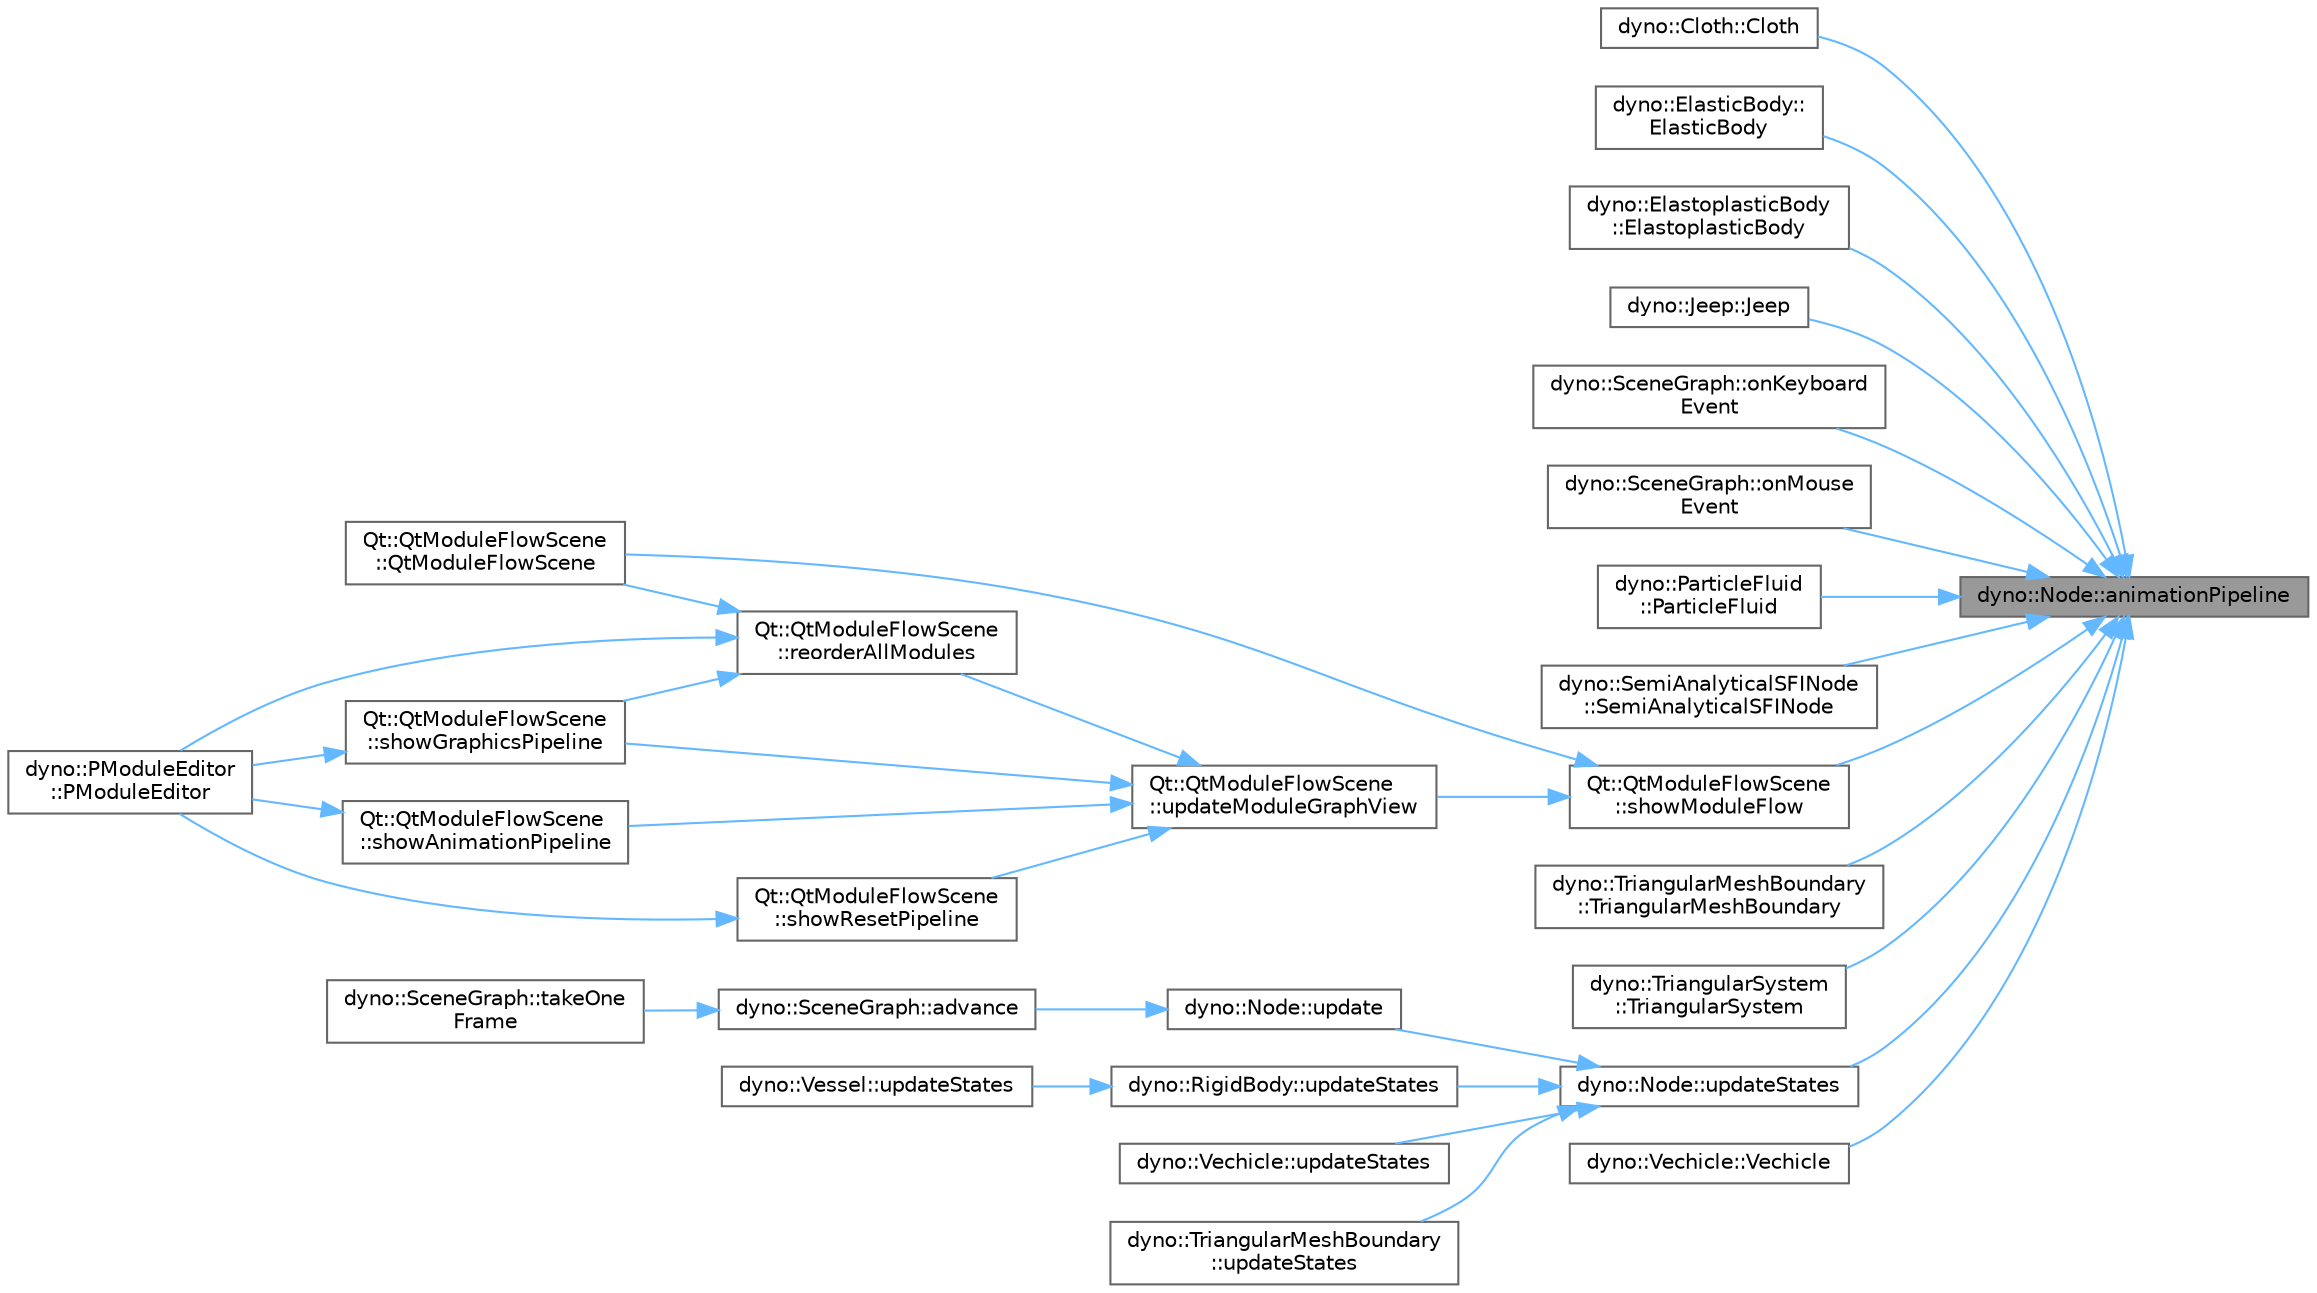 digraph "dyno::Node::animationPipeline"
{
 // LATEX_PDF_SIZE
  bgcolor="transparent";
  edge [fontname=Helvetica,fontsize=10,labelfontname=Helvetica,labelfontsize=10];
  node [fontname=Helvetica,fontsize=10,shape=box,height=0.2,width=0.4];
  rankdir="RL";
  Node1 [id="Node000001",label="dyno::Node::animationPipeline",height=0.2,width=0.4,color="gray40", fillcolor="grey60", style="filled", fontcolor="black",tooltip=" "];
  Node1 -> Node2 [id="edge1_Node000001_Node000002",dir="back",color="steelblue1",style="solid",tooltip=" "];
  Node2 [id="Node000002",label="dyno::Cloth::Cloth",height=0.2,width=0.4,color="grey40", fillcolor="white", style="filled",URL="$classdyno_1_1_cloth.html#a72797d7f33038d2bcb844c4b1517c1bd",tooltip=" "];
  Node1 -> Node3 [id="edge2_Node000001_Node000003",dir="back",color="steelblue1",style="solid",tooltip=" "];
  Node3 [id="Node000003",label="dyno::ElasticBody::\lElasticBody",height=0.2,width=0.4,color="grey40", fillcolor="white", style="filled",URL="$classdyno_1_1_elastic_body.html#abfe5363124cf40ae385b822ec81fe214",tooltip=" "];
  Node1 -> Node4 [id="edge3_Node000001_Node000004",dir="back",color="steelblue1",style="solid",tooltip=" "];
  Node4 [id="Node000004",label="dyno::ElastoplasticBody\l::ElastoplasticBody",height=0.2,width=0.4,color="grey40", fillcolor="white", style="filled",URL="$classdyno_1_1_elastoplastic_body.html#a202915f175ed04bc530a82f0d0342fac",tooltip=" "];
  Node1 -> Node5 [id="edge4_Node000001_Node000005",dir="back",color="steelblue1",style="solid",tooltip=" "];
  Node5 [id="Node000005",label="dyno::Jeep::Jeep",height=0.2,width=0.4,color="grey40", fillcolor="white", style="filled",URL="$classdyno_1_1_jeep.html#a2ea22ab83e9ce9596b453d8c178a3f53",tooltip=" "];
  Node1 -> Node6 [id="edge5_Node000001_Node000006",dir="back",color="steelblue1",style="solid",tooltip=" "];
  Node6 [id="Node000006",label="dyno::SceneGraph::onKeyboard\lEvent",height=0.2,width=0.4,color="grey40", fillcolor="white", style="filled",URL="$classdyno_1_1_scene_graph.html#abf7b1ab850b4d2c7632e324fb27d1661",tooltip=" "];
  Node1 -> Node7 [id="edge6_Node000001_Node000007",dir="back",color="steelblue1",style="solid",tooltip=" "];
  Node7 [id="Node000007",label="dyno::SceneGraph::onMouse\lEvent",height=0.2,width=0.4,color="grey40", fillcolor="white", style="filled",URL="$classdyno_1_1_scene_graph.html#a75ac4850c0d453379b086f34f5c247c5",tooltip=" "];
  Node1 -> Node8 [id="edge7_Node000001_Node000008",dir="back",color="steelblue1",style="solid",tooltip=" "];
  Node8 [id="Node000008",label="dyno::ParticleFluid\l::ParticleFluid",height=0.2,width=0.4,color="grey40", fillcolor="white", style="filled",URL="$classdyno_1_1_particle_fluid.html#afa48f9370686aea2745ebd826397357f",tooltip=" "];
  Node1 -> Node9 [id="edge8_Node000001_Node000009",dir="back",color="steelblue1",style="solid",tooltip=" "];
  Node9 [id="Node000009",label="dyno::SemiAnalyticalSFINode\l::SemiAnalyticalSFINode",height=0.2,width=0.4,color="grey40", fillcolor="white", style="filled",URL="$classdyno_1_1_semi_analytical_s_f_i_node.html#ab7d08dfc3a7bb2ca6d09852437d29730",tooltip=" "];
  Node1 -> Node10 [id="edge9_Node000001_Node000010",dir="back",color="steelblue1",style="solid",tooltip=" "];
  Node10 [id="Node000010",label="Qt::QtModuleFlowScene\l::showModuleFlow",height=0.2,width=0.4,color="grey40", fillcolor="white", style="filled",URL="$class_qt_1_1_qt_module_flow_scene.html#ab47d437f682b9803944bd89b8accc29a",tooltip=" "];
  Node10 -> Node11 [id="edge10_Node000010_Node000011",dir="back",color="steelblue1",style="solid",tooltip=" "];
  Node11 [id="Node000011",label="Qt::QtModuleFlowScene\l::QtModuleFlowScene",height=0.2,width=0.4,color="grey40", fillcolor="white", style="filled",URL="$class_qt_1_1_qt_module_flow_scene.html#ab19f78cfb9699a18375c5be14679f4d0",tooltip=" "];
  Node10 -> Node12 [id="edge11_Node000010_Node000012",dir="back",color="steelblue1",style="solid",tooltip=" "];
  Node12 [id="Node000012",label="Qt::QtModuleFlowScene\l::updateModuleGraphView",height=0.2,width=0.4,color="grey40", fillcolor="white", style="filled",URL="$class_qt_1_1_qt_module_flow_scene.html#a5adb4cec576710a317f374c34d0e11b4",tooltip=" "];
  Node12 -> Node13 [id="edge12_Node000012_Node000013",dir="back",color="steelblue1",style="solid",tooltip=" "];
  Node13 [id="Node000013",label="Qt::QtModuleFlowScene\l::reorderAllModules",height=0.2,width=0.4,color="grey40", fillcolor="white", style="filled",URL="$class_qt_1_1_qt_module_flow_scene.html#a0213026fd0192eca76280c076f49b7da",tooltip=" "];
  Node13 -> Node14 [id="edge13_Node000013_Node000014",dir="back",color="steelblue1",style="solid",tooltip=" "];
  Node14 [id="Node000014",label="dyno::PModuleEditor\l::PModuleEditor",height=0.2,width=0.4,color="grey40", fillcolor="white", style="filled",URL="$classdyno_1_1_p_module_editor.html#a697c5a914c0c2407c5f24551ad5c47d1",tooltip=" "];
  Node13 -> Node11 [id="edge14_Node000013_Node000011",dir="back",color="steelblue1",style="solid",tooltip=" "];
  Node13 -> Node15 [id="edge15_Node000013_Node000015",dir="back",color="steelblue1",style="solid",tooltip=" "];
  Node15 [id="Node000015",label="Qt::QtModuleFlowScene\l::showGraphicsPipeline",height=0.2,width=0.4,color="grey40", fillcolor="white", style="filled",URL="$class_qt_1_1_qt_module_flow_scene.html#acd15be0b4f83b75d7f65d55b58803624",tooltip=" "];
  Node15 -> Node14 [id="edge16_Node000015_Node000014",dir="back",color="steelblue1",style="solid",tooltip=" "];
  Node12 -> Node16 [id="edge17_Node000012_Node000016",dir="back",color="steelblue1",style="solid",tooltip=" "];
  Node16 [id="Node000016",label="Qt::QtModuleFlowScene\l::showAnimationPipeline",height=0.2,width=0.4,color="grey40", fillcolor="white", style="filled",URL="$class_qt_1_1_qt_module_flow_scene.html#addeed20a2928406fac8349fc3489ea4a",tooltip=" "];
  Node16 -> Node14 [id="edge18_Node000016_Node000014",dir="back",color="steelblue1",style="solid",tooltip=" "];
  Node12 -> Node15 [id="edge19_Node000012_Node000015",dir="back",color="steelblue1",style="solid",tooltip=" "];
  Node12 -> Node17 [id="edge20_Node000012_Node000017",dir="back",color="steelblue1",style="solid",tooltip=" "];
  Node17 [id="Node000017",label="Qt::QtModuleFlowScene\l::showResetPipeline",height=0.2,width=0.4,color="grey40", fillcolor="white", style="filled",URL="$class_qt_1_1_qt_module_flow_scene.html#af7703705ba566378630cc46198ad6ed8",tooltip=" "];
  Node17 -> Node14 [id="edge21_Node000017_Node000014",dir="back",color="steelblue1",style="solid",tooltip=" "];
  Node1 -> Node18 [id="edge22_Node000001_Node000018",dir="back",color="steelblue1",style="solid",tooltip=" "];
  Node18 [id="Node000018",label="dyno::TriangularMeshBoundary\l::TriangularMeshBoundary",height=0.2,width=0.4,color="grey40", fillcolor="white", style="filled",URL="$classdyno_1_1_triangular_mesh_boundary.html#a9a678db65cfc9107ee7c5ae3fcc6d2f2",tooltip=" "];
  Node1 -> Node19 [id="edge23_Node000001_Node000019",dir="back",color="steelblue1",style="solid",tooltip=" "];
  Node19 [id="Node000019",label="dyno::TriangularSystem\l::TriangularSystem",height=0.2,width=0.4,color="grey40", fillcolor="white", style="filled",URL="$classdyno_1_1_triangular_system.html#af6af1a688fffd5c44a7dc301644a23ec",tooltip=" "];
  Node1 -> Node20 [id="edge24_Node000001_Node000020",dir="back",color="steelblue1",style="solid",tooltip=" "];
  Node20 [id="Node000020",label="dyno::Node::updateStates",height=0.2,width=0.4,color="grey40", fillcolor="white", style="filled",URL="$classdyno_1_1_node.html#a4338663f7efbde6c56b506a8d89c896c",tooltip=" "];
  Node20 -> Node21 [id="edge25_Node000020_Node000021",dir="back",color="steelblue1",style="solid",tooltip=" "];
  Node21 [id="Node000021",label="dyno::Node::update",height=0.2,width=0.4,color="grey40", fillcolor="white", style="filled",URL="$classdyno_1_1_node.html#a6f4134d96000c896365332f798da5318",tooltip="Called every time interval."];
  Node21 -> Node22 [id="edge26_Node000021_Node000022",dir="back",color="steelblue1",style="solid",tooltip=" "];
  Node22 [id="Node000022",label="dyno::SceneGraph::advance",height=0.2,width=0.4,color="grey40", fillcolor="white", style="filled",URL="$classdyno_1_1_scene_graph.html#ae6cb9746dab4baaccb565671f6ab5d5d",tooltip=" "];
  Node22 -> Node23 [id="edge27_Node000022_Node000023",dir="back",color="steelblue1",style="solid",tooltip=" "];
  Node23 [id="Node000023",label="dyno::SceneGraph::takeOne\lFrame",height=0.2,width=0.4,color="grey40", fillcolor="white", style="filled",URL="$classdyno_1_1_scene_graph.html#a4db59a350803f47b98a3ebdc97b3f882",tooltip=" "];
  Node20 -> Node24 [id="edge28_Node000020_Node000024",dir="back",color="steelblue1",style="solid",tooltip=" "];
  Node24 [id="Node000024",label="dyno::RigidBody::updateStates",height=0.2,width=0.4,color="grey40", fillcolor="white", style="filled",URL="$classdyno_1_1_rigid_body.html#afa311e750c8986e1f9c3cae698b3f2cd",tooltip=" "];
  Node24 -> Node25 [id="edge29_Node000024_Node000025",dir="back",color="steelblue1",style="solid",tooltip=" "];
  Node25 [id="Node000025",label="dyno::Vessel::updateStates",height=0.2,width=0.4,color="grey40", fillcolor="white", style="filled",URL="$classdyno_1_1_vessel.html#a8c7d3e6dc48b70fcfed4958f6f8105a0",tooltip=" "];
  Node20 -> Node26 [id="edge30_Node000020_Node000026",dir="back",color="steelblue1",style="solid",tooltip=" "];
  Node26 [id="Node000026",label="dyno::Vechicle::updateStates",height=0.2,width=0.4,color="grey40", fillcolor="white", style="filled",URL="$classdyno_1_1_vechicle.html#a1f9f619c3a6bfc2d16769873af2bd7eb",tooltip=" "];
  Node20 -> Node27 [id="edge31_Node000020_Node000027",dir="back",color="steelblue1",style="solid",tooltip=" "];
  Node27 [id="Node000027",label="dyno::TriangularMeshBoundary\l::updateStates",height=0.2,width=0.4,color="grey40", fillcolor="white", style="filled",URL="$classdyno_1_1_triangular_mesh_boundary.html#aa1b9b6bf62410df7e88d8b032888fd3e",tooltip=" "];
  Node1 -> Node28 [id="edge32_Node000001_Node000028",dir="back",color="steelblue1",style="solid",tooltip=" "];
  Node28 [id="Node000028",label="dyno::Vechicle::Vechicle",height=0.2,width=0.4,color="grey40", fillcolor="white", style="filled",URL="$classdyno_1_1_vechicle.html#af212cc55ef006709dec780e40ec567f4",tooltip=" "];
}
